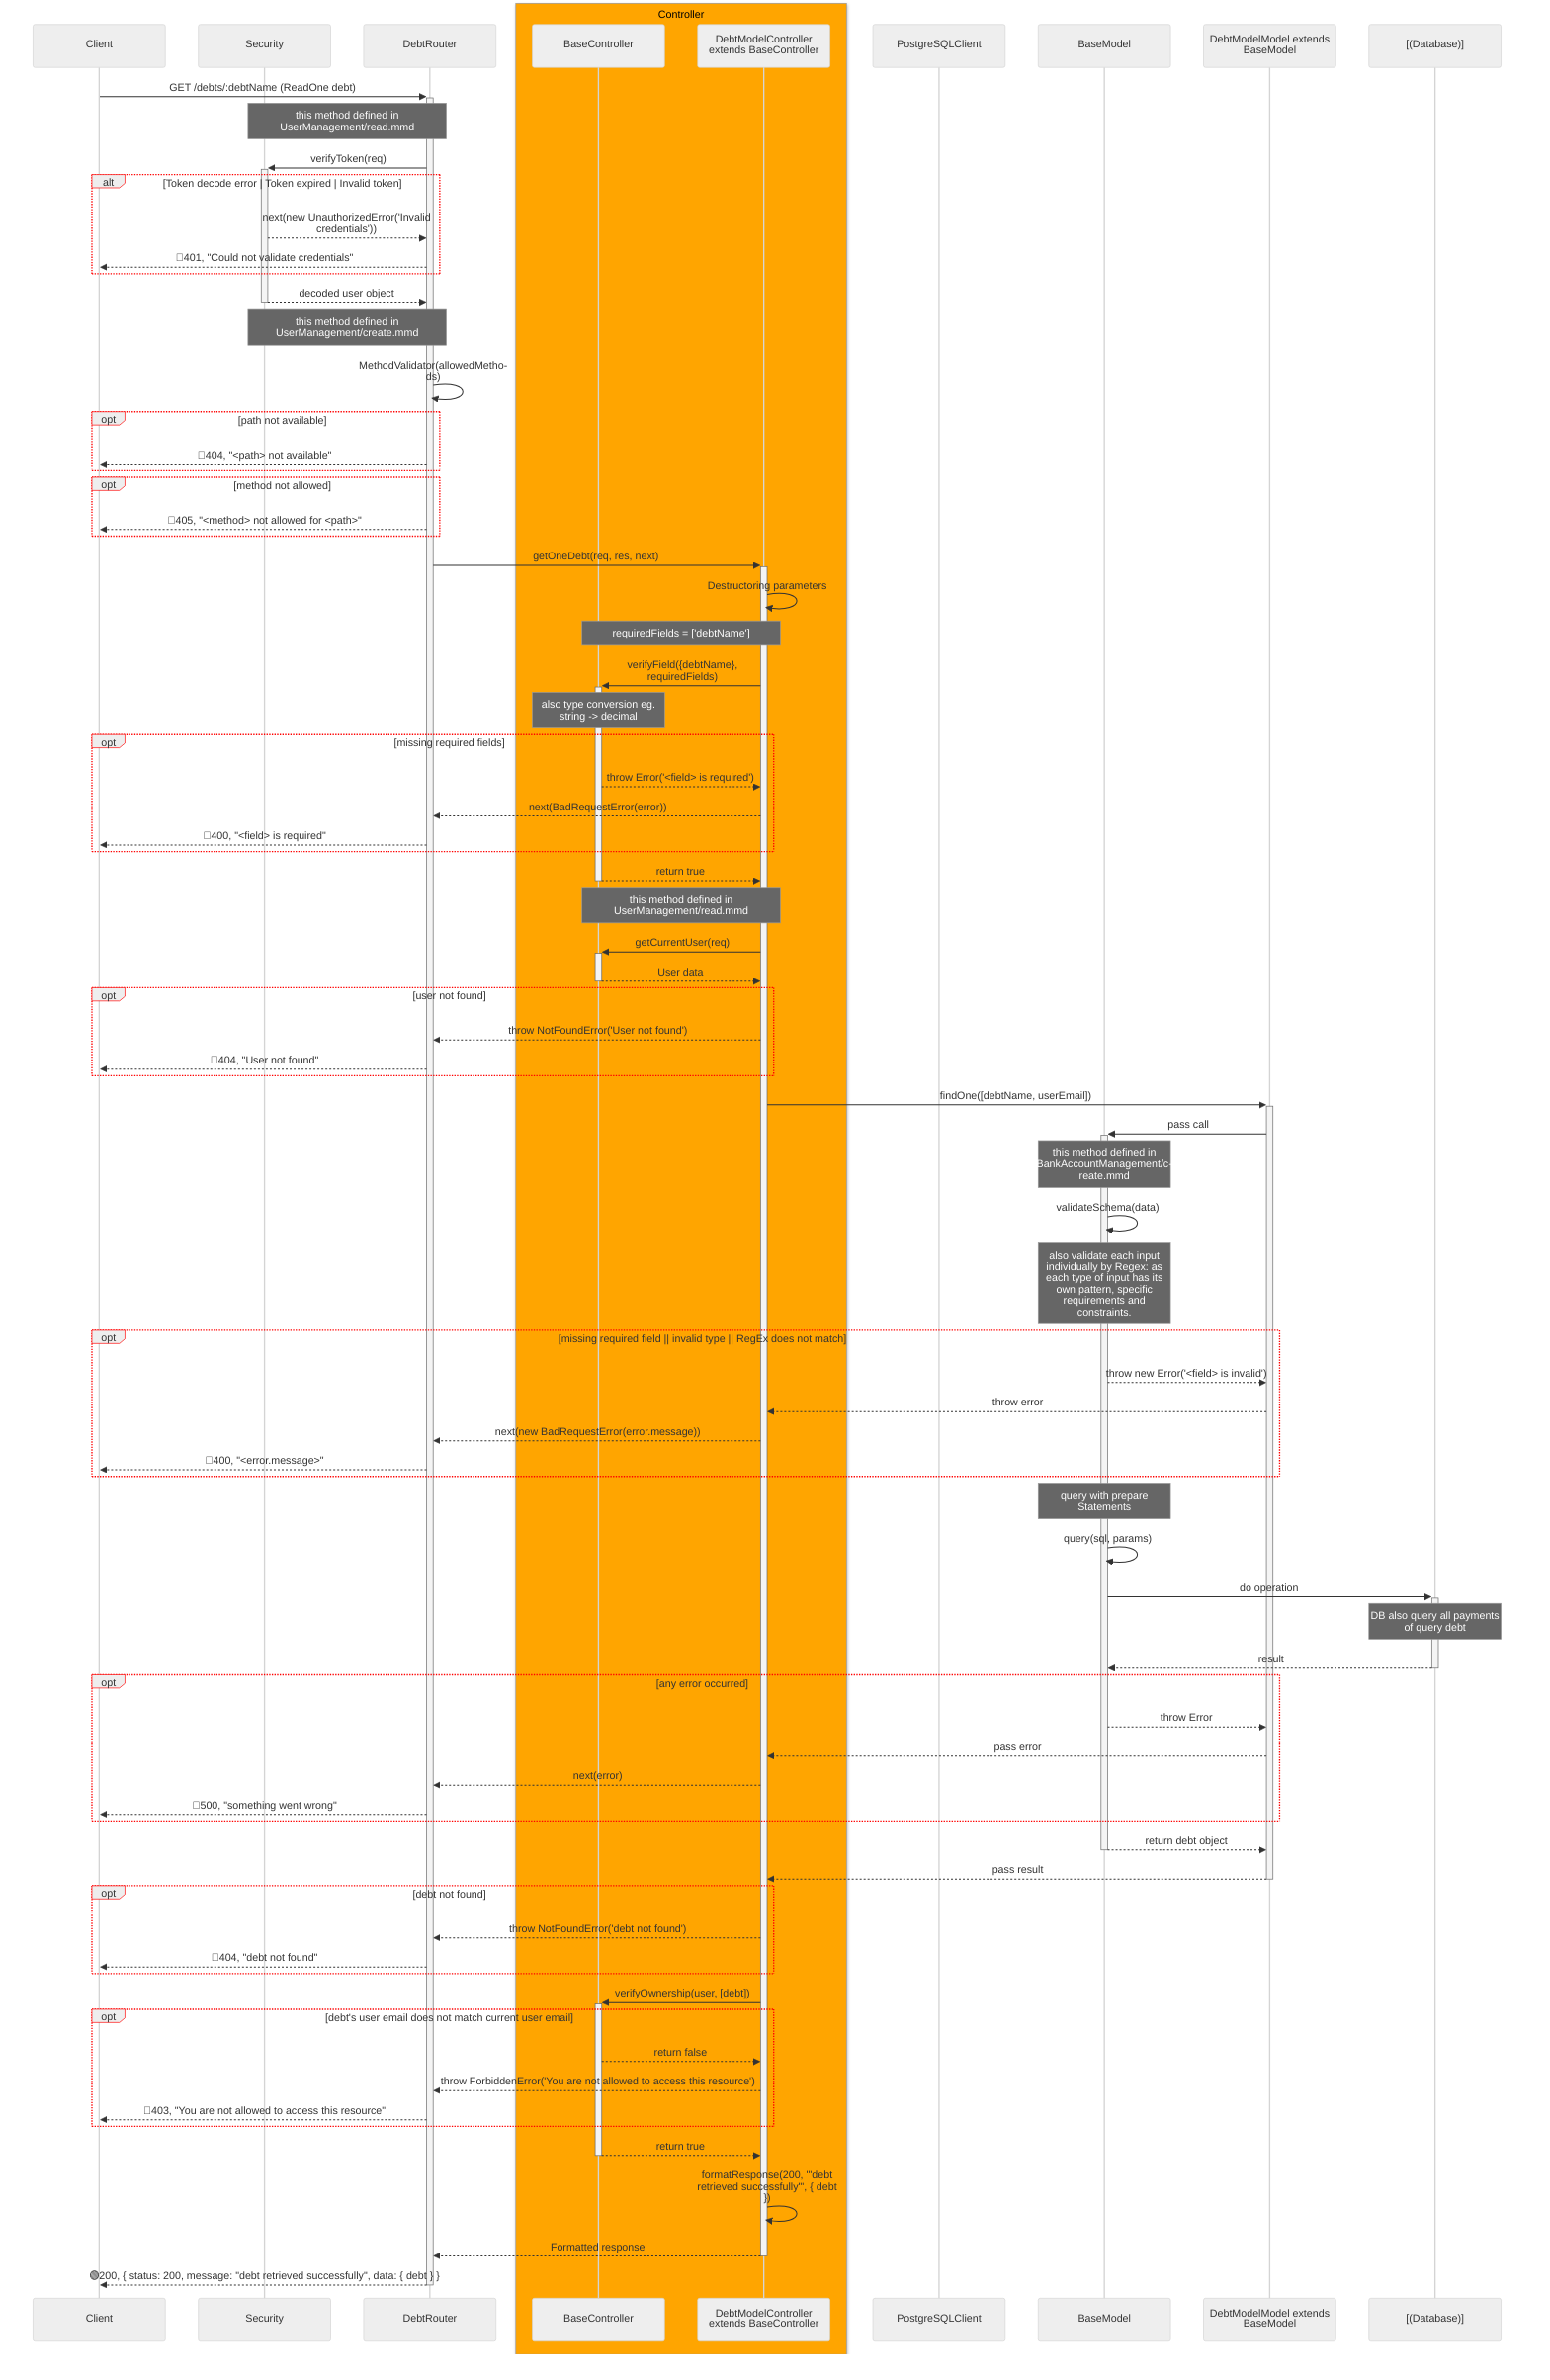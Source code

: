 %%{
    init: {
        "theme":"neutral",
        "themeVariables": {
            'labelBoxBorderColor': '#ff0000'
        },
        "sequence": { 
            "wrap": true, 
            "width": 200 
        } 
    }
}%%
sequenceDiagram
    participant Client
    participant Sec as Security
    participant Router as DebtRouter
    box orange Controller
        participant BaseCont as BaseController
        participant Cont as DebtModelController extends BaseController
    end
    participant PGClient as PostgreSQLClient
    participant BaseModel as BaseModel 
    participant Model as DebtModelModel extends BaseModel
    participant DB as [(Database)]

    Client->>+Router: GET /debts/:debtName (ReadOne debt)
    Note over Sec, Router: this method defined in UserManagement/read.mmd
    Router->>+Sec: verifyToken(req)
    alt Token decode error | Token expired | Invalid token
        Sec-->>Router: next(new UnauthorizedError('Invalid credentials'))
        Router-->>Client: 🔴401, "Could not validate credentials"
    end
    Sec-->>-Router: decoded user object 

    Note over Sec, Router: this method defined in UserManagement/create.mmd
    Router->>Router: MethodValidator(allowedMethods)
    opt path not available
        Router-->>Client: 🔴404, "<path> not available"
    end
    opt method not allowed
        Router-->>Client: 🔴405, "<method> not allowed for <path>"
    end
    Router->>+Cont: getOneDebt(req, res, next)
    Cont->>Cont: Destructoring parameters
    
    Note over Cont, BaseCont: requiredFields = ['debtName']
    Cont->>+BaseCont: verifyField({debtName}, requiredFields)
    Note over BaseCont: also type conversion eg. string -> decimal
    opt missing required fields
        BaseCont-->>Cont: throw Error('<field> is required')
        Cont-->>Router: next(BadRequestError(error))
        Router-->>Client: 🔴400, "<field> is required"
    end
    BaseCont-->>-Cont: return true
    
    Note over Cont, BaseCont: this method defined in UserManagement/read.mmd
    Cont->>+BaseCont: getCurrentUser(req)
    BaseCont-->>-Cont: User data
    opt user not found
        Cont-->>Router: throw NotFoundError('User not found')
        Router-->>Client: 🔴404, "User not found"
    end

    Cont->>+Model: findOne([debtName, userEmail])
    Model->>+BaseModel: pass call
    Note over BaseModel: this method defined in BankAccountManagement/create.mmd
    BaseModel->>BaseModel: validateSchema(data) 
    Note over BaseModel: also validate each input individually by Regex: as each type of input has its own pattern, specific requirements and constraints.
    opt missing required field || invalid type || RegEx does not match
        BaseModel-->>Model: throw new Error('<field> is invalid')
        Model-->>Cont: throw error
        Cont-->>Router: next(new BadRequestError(error.message))
        Router-->>Client: 🔴400, "<error.message>"
    end
    Note over BaseModel: query with prepare Statements
    BaseModel->>BaseModel: query(sql, params)
    BaseModel->>+DB: do operation
    Note over DB: DB also query all payments of query debt
    DB-->>-BaseModel: result
    opt any error occurred
        BaseModel-->>Model: throw Error
        Model-->>Cont: pass error
        Cont-->>Router: next(error)
        Router-->>Client: 🔴500, "something went wrong"
    end
    BaseModel-->>-Model: return debt object
    Model-->>-Cont: pass result
    opt debt not found
        Cont-->>Router: throw NotFoundError('debt not found')
        Router-->>Client: 🔴404, "debt not found"
    end

    Cont->>+BaseCont: verifyOwnership(user, [debt])
    opt debt's user email does not match current user email
        BaseCont-->>Cont: return false
        Cont-->>Router: throw ForbiddenError('You are not allowed to access this resource')
        Router-->>Client: 🔴403, "You are not allowed to access this resource"
    end
    BaseCont-->>-Cont: return true
    Cont->>Cont: formatResponse(200, '"debt retrieved successfully"', { debt })
    Cont-->>-Router: Formatted response
    Router-->>-Client: 🟢200, { status: 200, message: "debt retrieved successfully", data: { debt } }